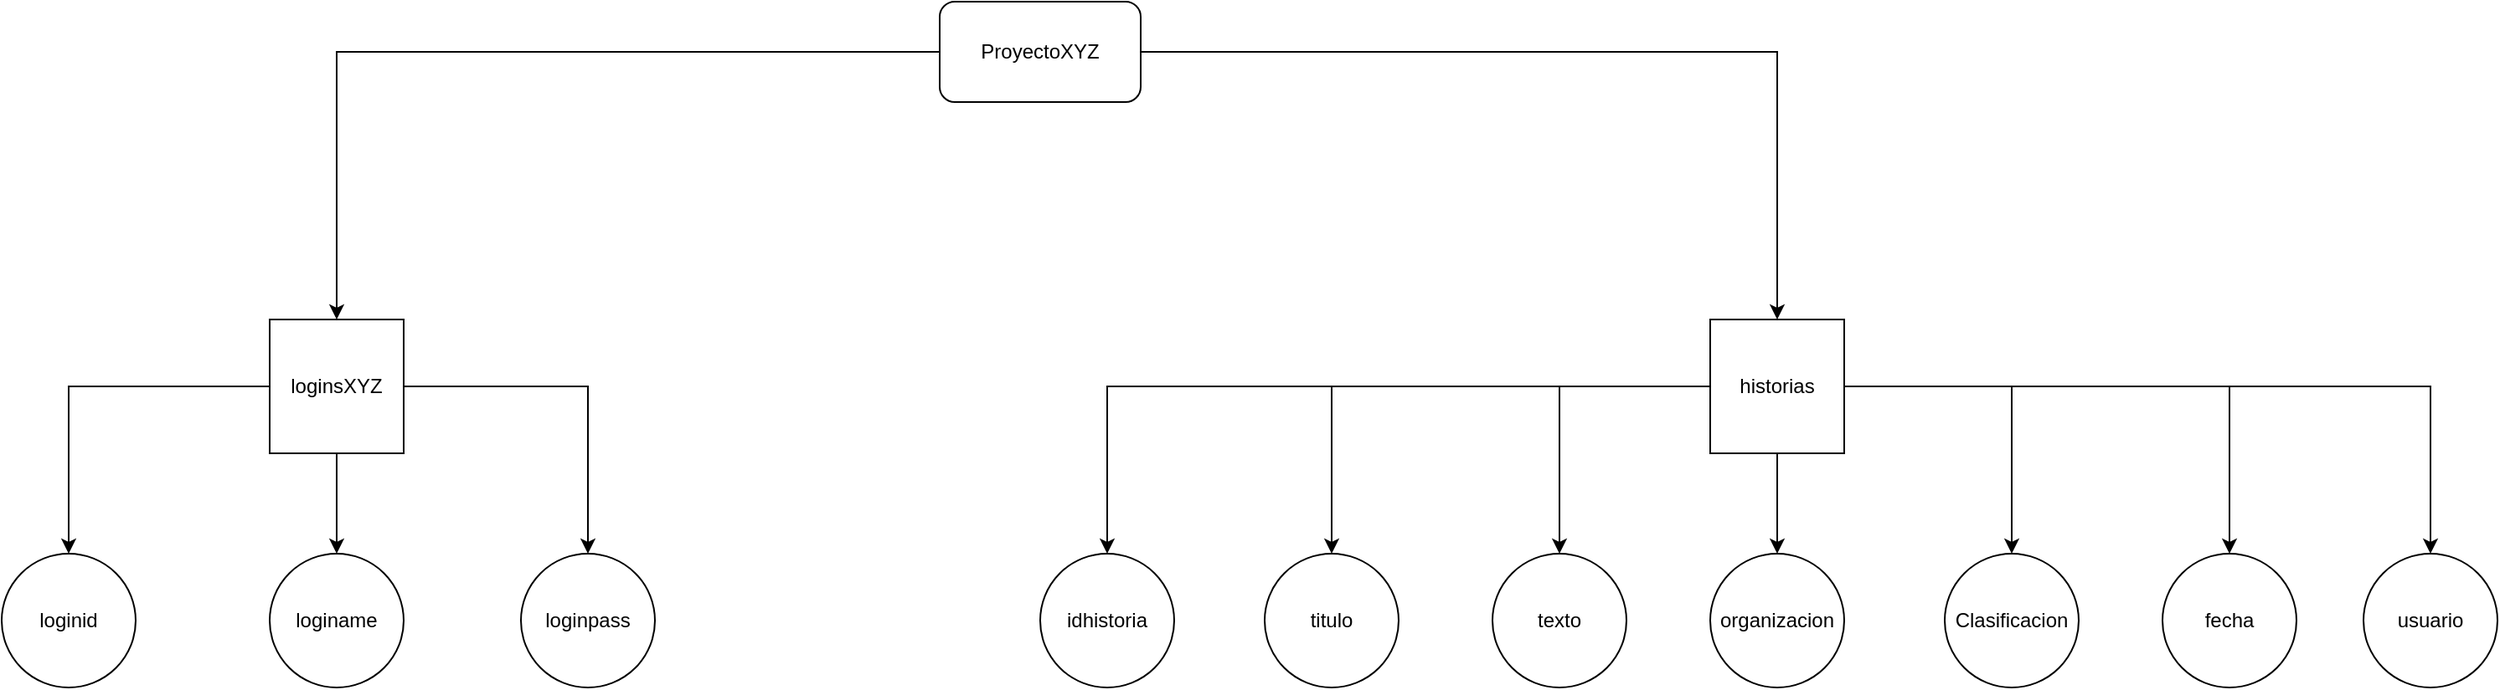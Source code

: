 <mxfile version="24.8.3">
  <diagram name="Página-1" id="2m92nMR8I-ZJ7PbMSSst">
    <mxGraphModel dx="2296" dy="644" grid="1" gridSize="10" guides="1" tooltips="1" connect="1" arrows="1" fold="1" page="1" pageScale="1" pageWidth="827" pageHeight="1169" math="0" shadow="0">
      <root>
        <mxCell id="0" />
        <mxCell id="1" parent="0" />
        <mxCell id="uyf7VYPV3faLLoa0Pt8u-5" style="edgeStyle=orthogonalEdgeStyle;rounded=0;orthogonalLoop=1;jettySize=auto;html=1;entryX=0.5;entryY=0;entryDx=0;entryDy=0;" edge="1" parent="1" source="uyf7VYPV3faLLoa0Pt8u-2" target="uyf7VYPV3faLLoa0Pt8u-3">
          <mxGeometry relative="1" as="geometry" />
        </mxCell>
        <mxCell id="uyf7VYPV3faLLoa0Pt8u-6" style="edgeStyle=orthogonalEdgeStyle;rounded=0;orthogonalLoop=1;jettySize=auto;html=1;entryX=0.5;entryY=0;entryDx=0;entryDy=0;" edge="1" parent="1" source="uyf7VYPV3faLLoa0Pt8u-2" target="uyf7VYPV3faLLoa0Pt8u-4">
          <mxGeometry relative="1" as="geometry" />
        </mxCell>
        <mxCell id="uyf7VYPV3faLLoa0Pt8u-2" value="ProyectoXYZ" style="rounded=1;whiteSpace=wrap;html=1;" vertex="1" parent="1">
          <mxGeometry x="180" y="40" width="120" height="60" as="geometry" />
        </mxCell>
        <mxCell id="uyf7VYPV3faLLoa0Pt8u-11" style="edgeStyle=orthogonalEdgeStyle;rounded=0;orthogonalLoop=1;jettySize=auto;html=1;" edge="1" parent="1" source="uyf7VYPV3faLLoa0Pt8u-3" target="uyf7VYPV3faLLoa0Pt8u-7">
          <mxGeometry relative="1" as="geometry" />
        </mxCell>
        <mxCell id="uyf7VYPV3faLLoa0Pt8u-12" style="edgeStyle=orthogonalEdgeStyle;rounded=0;orthogonalLoop=1;jettySize=auto;html=1;entryX=0.5;entryY=0;entryDx=0;entryDy=0;" edge="1" parent="1" source="uyf7VYPV3faLLoa0Pt8u-3" target="uyf7VYPV3faLLoa0Pt8u-8">
          <mxGeometry relative="1" as="geometry" />
        </mxCell>
        <mxCell id="uyf7VYPV3faLLoa0Pt8u-13" style="edgeStyle=orthogonalEdgeStyle;rounded=0;orthogonalLoop=1;jettySize=auto;html=1;entryX=0.5;entryY=0;entryDx=0;entryDy=0;" edge="1" parent="1" source="uyf7VYPV3faLLoa0Pt8u-3" target="uyf7VYPV3faLLoa0Pt8u-10">
          <mxGeometry relative="1" as="geometry" />
        </mxCell>
        <mxCell id="uyf7VYPV3faLLoa0Pt8u-3" value="loginsXYZ" style="whiteSpace=wrap;html=1;aspect=fixed;" vertex="1" parent="1">
          <mxGeometry x="-220" y="230" width="80" height="80" as="geometry" />
        </mxCell>
        <mxCell id="uyf7VYPV3faLLoa0Pt8u-20" style="edgeStyle=orthogonalEdgeStyle;rounded=0;orthogonalLoop=1;jettySize=auto;html=1;" edge="1" parent="1" source="uyf7VYPV3faLLoa0Pt8u-4" target="uyf7VYPV3faLLoa0Pt8u-19">
          <mxGeometry relative="1" as="geometry" />
        </mxCell>
        <mxCell id="uyf7VYPV3faLLoa0Pt8u-21" style="edgeStyle=orthogonalEdgeStyle;rounded=0;orthogonalLoop=1;jettySize=auto;html=1;entryX=0.5;entryY=0;entryDx=0;entryDy=0;" edge="1" parent="1" source="uyf7VYPV3faLLoa0Pt8u-4" target="uyf7VYPV3faLLoa0Pt8u-15">
          <mxGeometry relative="1" as="geometry" />
        </mxCell>
        <mxCell id="uyf7VYPV3faLLoa0Pt8u-22" style="edgeStyle=orthogonalEdgeStyle;rounded=0;orthogonalLoop=1;jettySize=auto;html=1;entryX=0.5;entryY=0;entryDx=0;entryDy=0;" edge="1" parent="1" source="uyf7VYPV3faLLoa0Pt8u-4" target="uyf7VYPV3faLLoa0Pt8u-14">
          <mxGeometry relative="1" as="geometry" />
        </mxCell>
        <mxCell id="uyf7VYPV3faLLoa0Pt8u-23" style="edgeStyle=orthogonalEdgeStyle;rounded=0;orthogonalLoop=1;jettySize=auto;html=1;entryX=0.5;entryY=0;entryDx=0;entryDy=0;" edge="1" parent="1" source="uyf7VYPV3faLLoa0Pt8u-4" target="uyf7VYPV3faLLoa0Pt8u-9">
          <mxGeometry relative="1" as="geometry" />
        </mxCell>
        <mxCell id="uyf7VYPV3faLLoa0Pt8u-24" style="edgeStyle=orthogonalEdgeStyle;rounded=0;orthogonalLoop=1;jettySize=auto;html=1;entryX=0.5;entryY=0;entryDx=0;entryDy=0;" edge="1" parent="1" source="uyf7VYPV3faLLoa0Pt8u-4" target="uyf7VYPV3faLLoa0Pt8u-16">
          <mxGeometry relative="1" as="geometry" />
        </mxCell>
        <mxCell id="uyf7VYPV3faLLoa0Pt8u-25" style="edgeStyle=orthogonalEdgeStyle;rounded=0;orthogonalLoop=1;jettySize=auto;html=1;entryX=0.5;entryY=0;entryDx=0;entryDy=0;" edge="1" parent="1" source="uyf7VYPV3faLLoa0Pt8u-4" target="uyf7VYPV3faLLoa0Pt8u-17">
          <mxGeometry relative="1" as="geometry" />
        </mxCell>
        <mxCell id="uyf7VYPV3faLLoa0Pt8u-26" style="edgeStyle=orthogonalEdgeStyle;rounded=0;orthogonalLoop=1;jettySize=auto;html=1;entryX=0.5;entryY=0;entryDx=0;entryDy=0;" edge="1" parent="1" source="uyf7VYPV3faLLoa0Pt8u-4" target="uyf7VYPV3faLLoa0Pt8u-18">
          <mxGeometry relative="1" as="geometry" />
        </mxCell>
        <mxCell id="uyf7VYPV3faLLoa0Pt8u-4" value="historias" style="whiteSpace=wrap;html=1;aspect=fixed;" vertex="1" parent="1">
          <mxGeometry x="640" y="230" width="80" height="80" as="geometry" />
        </mxCell>
        <mxCell id="uyf7VYPV3faLLoa0Pt8u-7" value="loginame" style="ellipse;whiteSpace=wrap;html=1;aspect=fixed;" vertex="1" parent="1">
          <mxGeometry x="-220" y="370" width="80" height="80" as="geometry" />
        </mxCell>
        <mxCell id="uyf7VYPV3faLLoa0Pt8u-8" value="loginpass" style="ellipse;whiteSpace=wrap;html=1;aspect=fixed;" vertex="1" parent="1">
          <mxGeometry x="-70" y="370" width="80" height="80" as="geometry" />
        </mxCell>
        <mxCell id="uyf7VYPV3faLLoa0Pt8u-9" value="organizacion" style="ellipse;whiteSpace=wrap;html=1;aspect=fixed;" vertex="1" parent="1">
          <mxGeometry x="640" y="370" width="80" height="80" as="geometry" />
        </mxCell>
        <mxCell id="uyf7VYPV3faLLoa0Pt8u-10" value="loginid" style="ellipse;whiteSpace=wrap;html=1;aspect=fixed;" vertex="1" parent="1">
          <mxGeometry x="-380" y="370" width="80" height="80" as="geometry" />
        </mxCell>
        <mxCell id="uyf7VYPV3faLLoa0Pt8u-14" value="texto" style="ellipse;whiteSpace=wrap;html=1;aspect=fixed;" vertex="1" parent="1">
          <mxGeometry x="510" y="370" width="80" height="80" as="geometry" />
        </mxCell>
        <mxCell id="uyf7VYPV3faLLoa0Pt8u-15" value="titulo" style="ellipse;whiteSpace=wrap;html=1;aspect=fixed;" vertex="1" parent="1">
          <mxGeometry x="374" y="370" width="80" height="80" as="geometry" />
        </mxCell>
        <mxCell id="uyf7VYPV3faLLoa0Pt8u-16" value="Clasificacion" style="ellipse;whiteSpace=wrap;html=1;aspect=fixed;" vertex="1" parent="1">
          <mxGeometry x="780" y="370" width="80" height="80" as="geometry" />
        </mxCell>
        <mxCell id="uyf7VYPV3faLLoa0Pt8u-17" value="fecha" style="ellipse;whiteSpace=wrap;html=1;aspect=fixed;" vertex="1" parent="1">
          <mxGeometry x="910" y="370" width="80" height="80" as="geometry" />
        </mxCell>
        <mxCell id="uyf7VYPV3faLLoa0Pt8u-18" value="usuario" style="ellipse;whiteSpace=wrap;html=1;aspect=fixed;" vertex="1" parent="1">
          <mxGeometry x="1030" y="370" width="80" height="80" as="geometry" />
        </mxCell>
        <mxCell id="uyf7VYPV3faLLoa0Pt8u-19" value="idhistoria" style="ellipse;whiteSpace=wrap;html=1;aspect=fixed;" vertex="1" parent="1">
          <mxGeometry x="240" y="370" width="80" height="80" as="geometry" />
        </mxCell>
      </root>
    </mxGraphModel>
  </diagram>
</mxfile>
